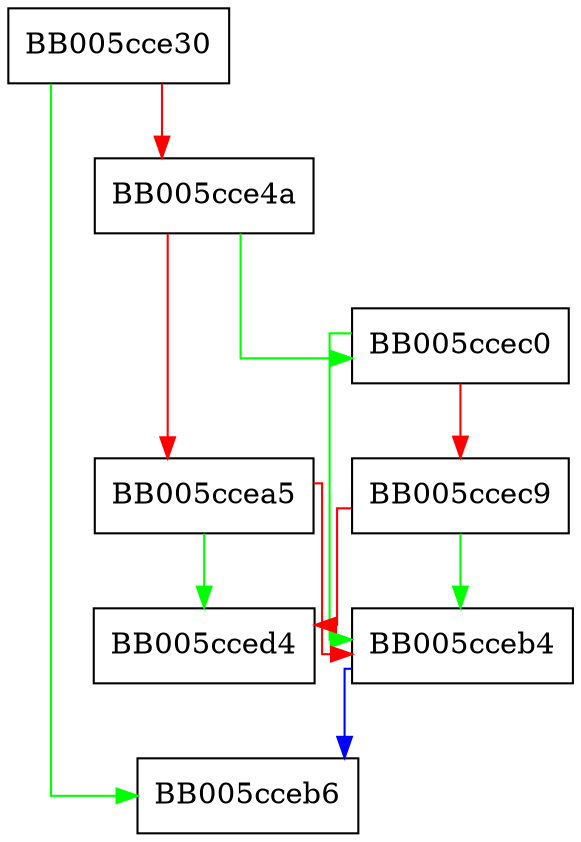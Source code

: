 digraph get_size_t_ctx_param {
  node [shape="box"];
  graph [splines=ortho];
  BB005cce30 -> BB005cceb6 [color="green"];
  BB005cce30 -> BB005cce4a [color="red"];
  BB005cce4a -> BB005ccec0 [color="green"];
  BB005cce4a -> BB005ccea5 [color="red"];
  BB005ccea5 -> BB005cced4 [color="green"];
  BB005ccea5 -> BB005cceb4 [color="red"];
  BB005cceb4 -> BB005cceb6 [color="blue"];
  BB005ccec0 -> BB005cceb4 [color="green"];
  BB005ccec0 -> BB005ccec9 [color="red"];
  BB005ccec9 -> BB005cceb4 [color="green"];
  BB005ccec9 -> BB005cced4 [color="red"];
}